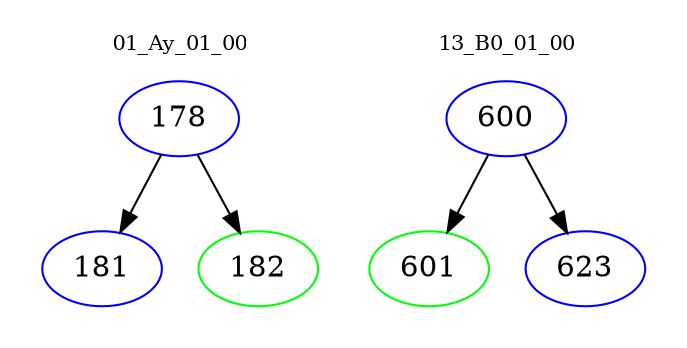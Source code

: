 digraph{
subgraph cluster_0 {
color = white
label = "01_Ay_01_00";
fontsize=10;
T0_178 [label="178", color="blue"]
T0_178 -> T0_181 [color="black"]
T0_181 [label="181", color="blue"]
T0_178 -> T0_182 [color="black"]
T0_182 [label="182", color="green"]
}
subgraph cluster_1 {
color = white
label = "13_B0_01_00";
fontsize=10;
T1_600 [label="600", color="blue"]
T1_600 -> T1_601 [color="black"]
T1_601 [label="601", color="green"]
T1_600 -> T1_623 [color="black"]
T1_623 [label="623", color="blue"]
}
}
